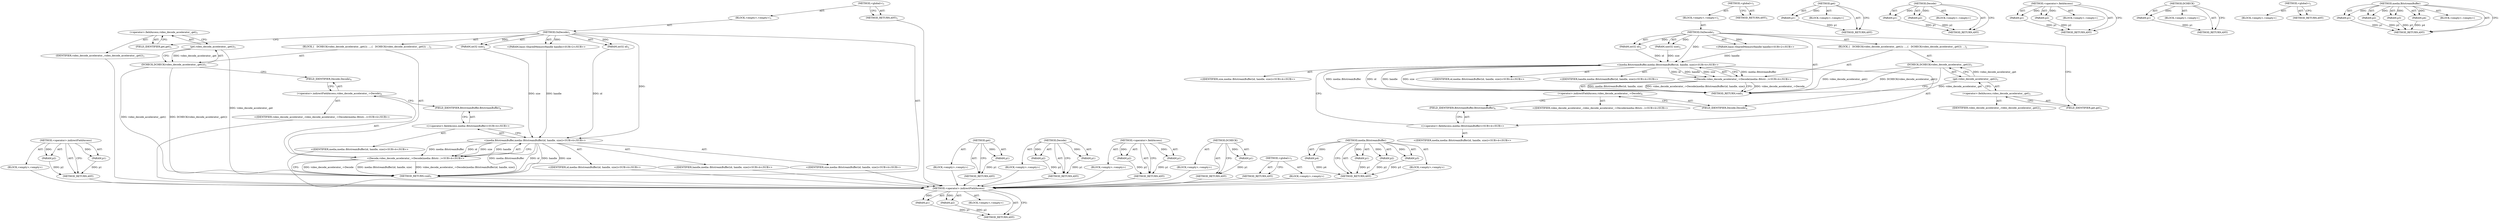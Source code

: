 digraph "media.BitstreamBuffer" {
vulnerable_66 [label=<(METHOD,&lt;operator&gt;.indirectFieldAccess)>];
vulnerable_67 [label=<(PARAM,p1)>];
vulnerable_68 [label=<(PARAM,p2)>];
vulnerable_69 [label=<(BLOCK,&lt;empty&gt;,&lt;empty&gt;)>];
vulnerable_70 [label=<(METHOD_RETURN,ANY)>];
vulnerable_6 [label=<(METHOD,&lt;global&gt;)<SUB>1</SUB>>];
vulnerable_7 [label=<(BLOCK,&lt;empty&gt;,&lt;empty&gt;)<SUB>1</SUB>>];
vulnerable_8 [label=<(METHOD,OnDecode)<SUB>1</SUB>>];
vulnerable_9 [label="<(PARAM,base::SharedMemoryHandle handle)<SUB>2</SUB>>"];
vulnerable_10 [label=<(PARAM,int32 id)<SUB>2</SUB>>];
vulnerable_11 [label=<(PARAM,int32 size)<SUB>2</SUB>>];
vulnerable_12 [label=<(BLOCK,{
   DCHECK(video_decode_accelerator_.get());
 ...,{
   DCHECK(video_decode_accelerator_.get());
 ...)<SUB>2</SUB>>];
vulnerable_13 [label=<(DCHECK,DCHECK(video_decode_accelerator_.get()))<SUB>3</SUB>>];
vulnerable_14 [label=<(get,video_decode_accelerator_.get())<SUB>3</SUB>>];
vulnerable_15 [label=<(&lt;operator&gt;.fieldAccess,video_decode_accelerator_.get)<SUB>3</SUB>>];
vulnerable_16 [label=<(IDENTIFIER,video_decode_accelerator_,video_decode_accelerator_.get())<SUB>3</SUB>>];
vulnerable_17 [label=<(FIELD_IDENTIFIER,get,get)<SUB>3</SUB>>];
vulnerable_18 [label="<(Decode,video_decode_accelerator_-&gt;Decode(media::Bitstr...)<SUB>4</SUB>>"];
vulnerable_19 [label=<(&lt;operator&gt;.indirectFieldAccess,video_decode_accelerator_-&gt;Decode)<SUB>4</SUB>>];
vulnerable_20 [label="<(IDENTIFIER,video_decode_accelerator_,video_decode_accelerator_-&gt;Decode(media::Bitstr...)<SUB>4</SUB>>"];
vulnerable_21 [label=<(FIELD_IDENTIFIER,Decode,Decode)<SUB>4</SUB>>];
vulnerable_22 [label="<(media.BitstreamBuffer,media::BitstreamBuffer(id, handle, size))<SUB>4</SUB>>"];
vulnerable_23 [label="<(&lt;operator&gt;.fieldAccess,media::BitstreamBuffer)<SUB>4</SUB>>"];
vulnerable_24 [label="<(IDENTIFIER,media,media::BitstreamBuffer(id, handle, size))<SUB>4</SUB>>"];
vulnerable_25 [label=<(FIELD_IDENTIFIER,BitstreamBuffer,BitstreamBuffer)<SUB>4</SUB>>];
vulnerable_26 [label="<(IDENTIFIER,id,media::BitstreamBuffer(id, handle, size))<SUB>4</SUB>>"];
vulnerable_27 [label="<(IDENTIFIER,handle,media::BitstreamBuffer(id, handle, size))<SUB>4</SUB>>"];
vulnerable_28 [label="<(IDENTIFIER,size,media::BitstreamBuffer(id, handle, size))<SUB>4</SUB>>"];
vulnerable_29 [label=<(METHOD_RETURN,void)<SUB>1</SUB>>];
vulnerable_31 [label=<(METHOD_RETURN,ANY)<SUB>1</SUB>>];
vulnerable_52 [label=<(METHOD,get)>];
vulnerable_53 [label=<(PARAM,p1)>];
vulnerable_54 [label=<(BLOCK,&lt;empty&gt;,&lt;empty&gt;)>];
vulnerable_55 [label=<(METHOD_RETURN,ANY)>];
vulnerable_61 [label=<(METHOD,Decode)>];
vulnerable_62 [label=<(PARAM,p1)>];
vulnerable_63 [label=<(PARAM,p2)>];
vulnerable_64 [label=<(BLOCK,&lt;empty&gt;,&lt;empty&gt;)>];
vulnerable_65 [label=<(METHOD_RETURN,ANY)>];
vulnerable_56 [label=<(METHOD,&lt;operator&gt;.fieldAccess)>];
vulnerable_57 [label=<(PARAM,p1)>];
vulnerable_58 [label=<(PARAM,p2)>];
vulnerable_59 [label=<(BLOCK,&lt;empty&gt;,&lt;empty&gt;)>];
vulnerable_60 [label=<(METHOD_RETURN,ANY)>];
vulnerable_48 [label=<(METHOD,DCHECK)>];
vulnerable_49 [label=<(PARAM,p1)>];
vulnerable_50 [label=<(BLOCK,&lt;empty&gt;,&lt;empty&gt;)>];
vulnerable_51 [label=<(METHOD_RETURN,ANY)>];
vulnerable_42 [label=<(METHOD,&lt;global&gt;)<SUB>1</SUB>>];
vulnerable_43 [label=<(BLOCK,&lt;empty&gt;,&lt;empty&gt;)>];
vulnerable_44 [label=<(METHOD_RETURN,ANY)>];
vulnerable_71 [label=<(METHOD,media.BitstreamBuffer)>];
vulnerable_72 [label=<(PARAM,p1)>];
vulnerable_73 [label=<(PARAM,p2)>];
vulnerable_74 [label=<(PARAM,p3)>];
vulnerable_75 [label=<(PARAM,p4)>];
vulnerable_76 [label=<(BLOCK,&lt;empty&gt;,&lt;empty&gt;)>];
vulnerable_77 [label=<(METHOD_RETURN,ANY)>];
fixed_68 [label=<(METHOD,&lt;operator&gt;.indirectFieldAccess)>];
fixed_69 [label=<(PARAM,p1)>];
fixed_70 [label=<(PARAM,p2)>];
fixed_71 [label=<(BLOCK,&lt;empty&gt;,&lt;empty&gt;)>];
fixed_72 [label=<(METHOD_RETURN,ANY)>];
fixed_6 [label=<(METHOD,&lt;global&gt;)<SUB>1</SUB>>];
fixed_7 [label=<(BLOCK,&lt;empty&gt;,&lt;empty&gt;)<SUB>1</SUB>>];
fixed_8 [label=<(METHOD,OnDecode)<SUB>1</SUB>>];
fixed_9 [label="<(PARAM,base::SharedMemoryHandle handle)<SUB>2</SUB>>"];
fixed_10 [label=<(PARAM,int32 id)<SUB>2</SUB>>];
fixed_11 [label=<(PARAM,uint32 size)<SUB>2</SUB>>];
fixed_12 [label=<(BLOCK,{
   DCHECK(video_decode_accelerator_.get());
 ...,{
   DCHECK(video_decode_accelerator_.get());
 ...)<SUB>2</SUB>>];
fixed_13 [label=<(DCHECK,DCHECK(video_decode_accelerator_.get()))<SUB>3</SUB>>];
fixed_14 [label=<(get,video_decode_accelerator_.get())<SUB>3</SUB>>];
fixed_15 [label=<(&lt;operator&gt;.fieldAccess,video_decode_accelerator_.get)<SUB>3</SUB>>];
fixed_16 [label=<(IDENTIFIER,video_decode_accelerator_,video_decode_accelerator_.get())<SUB>3</SUB>>];
fixed_17 [label=<(FIELD_IDENTIFIER,get,get)<SUB>3</SUB>>];
fixed_18 [label="<(Decode,video_decode_accelerator_-&gt;Decode(media::Bitstr...)<SUB>4</SUB>>"];
fixed_19 [label=<(&lt;operator&gt;.indirectFieldAccess,video_decode_accelerator_-&gt;Decode)<SUB>4</SUB>>];
fixed_20 [label="<(IDENTIFIER,video_decode_accelerator_,video_decode_accelerator_-&gt;Decode(media::Bitstr...)<SUB>4</SUB>>"];
fixed_21 [label=<(FIELD_IDENTIFIER,Decode,Decode)<SUB>4</SUB>>];
fixed_22 [label="<(media.BitstreamBuffer,media::BitstreamBuffer(id, handle, size))<SUB>4</SUB>>"];
fixed_23 [label="<(&lt;operator&gt;.fieldAccess,media::BitstreamBuffer)<SUB>4</SUB>>"];
fixed_24 [label="<(IDENTIFIER,media,media::BitstreamBuffer(id, handle, size))<SUB>4</SUB>>"];
fixed_25 [label=<(FIELD_IDENTIFIER,BitstreamBuffer,BitstreamBuffer)<SUB>4</SUB>>];
fixed_26 [label="<(IDENTIFIER,id,media::BitstreamBuffer(id, handle, size))<SUB>4</SUB>>"];
fixed_27 [label="<(IDENTIFIER,handle,media::BitstreamBuffer(id, handle, size))<SUB>4</SUB>>"];
fixed_28 [label="<(IDENTIFIER,size,media::BitstreamBuffer(id, handle, size))<SUB>4</SUB>>"];
fixed_29 [label=<(METHOD_RETURN,void)<SUB>1</SUB>>];
fixed_31 [label=<(METHOD_RETURN,ANY)<SUB>1</SUB>>];
fixed_54 [label=<(METHOD,get)>];
fixed_55 [label=<(PARAM,p1)>];
fixed_56 [label=<(BLOCK,&lt;empty&gt;,&lt;empty&gt;)>];
fixed_57 [label=<(METHOD_RETURN,ANY)>];
fixed_63 [label=<(METHOD,Decode)>];
fixed_64 [label=<(PARAM,p1)>];
fixed_65 [label=<(PARAM,p2)>];
fixed_66 [label=<(BLOCK,&lt;empty&gt;,&lt;empty&gt;)>];
fixed_67 [label=<(METHOD_RETURN,ANY)>];
fixed_58 [label=<(METHOD,&lt;operator&gt;.fieldAccess)>];
fixed_59 [label=<(PARAM,p1)>];
fixed_60 [label=<(PARAM,p2)>];
fixed_61 [label=<(BLOCK,&lt;empty&gt;,&lt;empty&gt;)>];
fixed_62 [label=<(METHOD_RETURN,ANY)>];
fixed_50 [label=<(METHOD,DCHECK)>];
fixed_51 [label=<(PARAM,p1)>];
fixed_52 [label=<(BLOCK,&lt;empty&gt;,&lt;empty&gt;)>];
fixed_53 [label=<(METHOD_RETURN,ANY)>];
fixed_44 [label=<(METHOD,&lt;global&gt;)<SUB>1</SUB>>];
fixed_45 [label=<(BLOCK,&lt;empty&gt;,&lt;empty&gt;)>];
fixed_46 [label=<(METHOD_RETURN,ANY)>];
fixed_73 [label=<(METHOD,media.BitstreamBuffer)>];
fixed_74 [label=<(PARAM,p1)>];
fixed_75 [label=<(PARAM,p2)>];
fixed_76 [label=<(PARAM,p3)>];
fixed_77 [label=<(PARAM,p4)>];
fixed_78 [label=<(BLOCK,&lt;empty&gt;,&lt;empty&gt;)>];
fixed_79 [label=<(METHOD_RETURN,ANY)>];
vulnerable_66 -> vulnerable_67  [key=0, label="AST: "];
vulnerable_66 -> vulnerable_67  [key=1, label="DDG: "];
vulnerable_66 -> vulnerable_69  [key=0, label="AST: "];
vulnerable_66 -> vulnerable_68  [key=0, label="AST: "];
vulnerable_66 -> vulnerable_68  [key=1, label="DDG: "];
vulnerable_66 -> vulnerable_70  [key=0, label="AST: "];
vulnerable_66 -> vulnerable_70  [key=1, label="CFG: "];
vulnerable_67 -> vulnerable_70  [key=0, label="DDG: p1"];
vulnerable_68 -> vulnerable_70  [key=0, label="DDG: p2"];
vulnerable_69 -> fixed_68  [key=0];
vulnerable_70 -> fixed_68  [key=0];
vulnerable_6 -> vulnerable_7  [key=0, label="AST: "];
vulnerable_6 -> vulnerable_31  [key=0, label="AST: "];
vulnerable_6 -> vulnerable_31  [key=1, label="CFG: "];
vulnerable_7 -> vulnerable_8  [key=0, label="AST: "];
vulnerable_8 -> vulnerable_9  [key=0, label="AST: "];
vulnerable_8 -> vulnerable_9  [key=1, label="DDG: "];
vulnerable_8 -> vulnerable_10  [key=0, label="AST: "];
vulnerable_8 -> vulnerable_10  [key=1, label="DDG: "];
vulnerable_8 -> vulnerable_11  [key=0, label="AST: "];
vulnerable_8 -> vulnerable_11  [key=1, label="DDG: "];
vulnerable_8 -> vulnerable_12  [key=0, label="AST: "];
vulnerable_8 -> vulnerable_29  [key=0, label="AST: "];
vulnerable_8 -> vulnerable_17  [key=0, label="CFG: "];
vulnerable_8 -> vulnerable_22  [key=0, label="DDG: "];
vulnerable_9 -> vulnerable_22  [key=0, label="DDG: handle"];
vulnerable_10 -> vulnerable_22  [key=0, label="DDG: id"];
vulnerable_11 -> vulnerable_22  [key=0, label="DDG: size"];
vulnerable_12 -> vulnerable_13  [key=0, label="AST: "];
vulnerable_12 -> vulnerable_18  [key=0, label="AST: "];
vulnerable_13 -> vulnerable_14  [key=0, label="AST: "];
vulnerable_13 -> vulnerable_21  [key=0, label="CFG: "];
vulnerable_13 -> vulnerable_29  [key=0, label="DDG: video_decode_accelerator_.get()"];
vulnerable_13 -> vulnerable_29  [key=1, label="DDG: DCHECK(video_decode_accelerator_.get())"];
vulnerable_14 -> vulnerable_15  [key=0, label="AST: "];
vulnerable_14 -> vulnerable_13  [key=0, label="CFG: "];
vulnerable_14 -> vulnerable_13  [key=1, label="DDG: video_decode_accelerator_.get"];
vulnerable_14 -> vulnerable_29  [key=0, label="DDG: video_decode_accelerator_.get"];
vulnerable_15 -> vulnerable_16  [key=0, label="AST: "];
vulnerable_15 -> vulnerable_17  [key=0, label="AST: "];
vulnerable_15 -> vulnerable_14  [key=0, label="CFG: "];
vulnerable_16 -> fixed_68  [key=0];
vulnerable_17 -> vulnerable_15  [key=0, label="CFG: "];
vulnerable_18 -> vulnerable_19  [key=0, label="AST: "];
vulnerable_18 -> vulnerable_22  [key=0, label="AST: "];
vulnerable_18 -> vulnerable_29  [key=0, label="CFG: "];
vulnerable_18 -> vulnerable_29  [key=1, label="DDG: video_decode_accelerator_-&gt;Decode"];
vulnerable_18 -> vulnerable_29  [key=2, label="DDG: media::BitstreamBuffer(id, handle, size)"];
vulnerable_18 -> vulnerable_29  [key=3, label="DDG: video_decode_accelerator_-&gt;Decode(media::BitstreamBuffer(id, handle, size))"];
vulnerable_19 -> vulnerable_20  [key=0, label="AST: "];
vulnerable_19 -> vulnerable_21  [key=0, label="AST: "];
vulnerable_19 -> vulnerable_25  [key=0, label="CFG: "];
vulnerable_20 -> fixed_68  [key=0];
vulnerable_21 -> vulnerable_19  [key=0, label="CFG: "];
vulnerable_22 -> vulnerable_23  [key=0, label="AST: "];
vulnerable_22 -> vulnerable_26  [key=0, label="AST: "];
vulnerable_22 -> vulnerable_27  [key=0, label="AST: "];
vulnerable_22 -> vulnerable_28  [key=0, label="AST: "];
vulnerable_22 -> vulnerable_18  [key=0, label="CFG: "];
vulnerable_22 -> vulnerable_18  [key=1, label="DDG: media::BitstreamBuffer"];
vulnerable_22 -> vulnerable_18  [key=2, label="DDG: id"];
vulnerable_22 -> vulnerable_18  [key=3, label="DDG: handle"];
vulnerable_22 -> vulnerable_18  [key=4, label="DDG: size"];
vulnerable_22 -> vulnerable_29  [key=0, label="DDG: media::BitstreamBuffer"];
vulnerable_22 -> vulnerable_29  [key=1, label="DDG: id"];
vulnerable_22 -> vulnerable_29  [key=2, label="DDG: handle"];
vulnerable_22 -> vulnerable_29  [key=3, label="DDG: size"];
vulnerable_23 -> vulnerable_24  [key=0, label="AST: "];
vulnerable_23 -> vulnerable_25  [key=0, label="AST: "];
vulnerable_23 -> vulnerable_22  [key=0, label="CFG: "];
vulnerable_24 -> fixed_68  [key=0];
vulnerable_25 -> vulnerable_23  [key=0, label="CFG: "];
vulnerable_26 -> fixed_68  [key=0];
vulnerable_27 -> fixed_68  [key=0];
vulnerable_28 -> fixed_68  [key=0];
vulnerable_29 -> fixed_68  [key=0];
vulnerable_31 -> fixed_68  [key=0];
vulnerable_52 -> vulnerable_53  [key=0, label="AST: "];
vulnerable_52 -> vulnerable_53  [key=1, label="DDG: "];
vulnerable_52 -> vulnerable_54  [key=0, label="AST: "];
vulnerable_52 -> vulnerable_55  [key=0, label="AST: "];
vulnerable_52 -> vulnerable_55  [key=1, label="CFG: "];
vulnerable_53 -> vulnerable_55  [key=0, label="DDG: p1"];
vulnerable_54 -> fixed_68  [key=0];
vulnerable_55 -> fixed_68  [key=0];
vulnerable_61 -> vulnerable_62  [key=0, label="AST: "];
vulnerable_61 -> vulnerable_62  [key=1, label="DDG: "];
vulnerable_61 -> vulnerable_64  [key=0, label="AST: "];
vulnerable_61 -> vulnerable_63  [key=0, label="AST: "];
vulnerable_61 -> vulnerable_63  [key=1, label="DDG: "];
vulnerable_61 -> vulnerable_65  [key=0, label="AST: "];
vulnerable_61 -> vulnerable_65  [key=1, label="CFG: "];
vulnerable_62 -> vulnerable_65  [key=0, label="DDG: p1"];
vulnerable_63 -> vulnerable_65  [key=0, label="DDG: p2"];
vulnerable_64 -> fixed_68  [key=0];
vulnerable_65 -> fixed_68  [key=0];
vulnerable_56 -> vulnerable_57  [key=0, label="AST: "];
vulnerable_56 -> vulnerable_57  [key=1, label="DDG: "];
vulnerable_56 -> vulnerable_59  [key=0, label="AST: "];
vulnerable_56 -> vulnerable_58  [key=0, label="AST: "];
vulnerable_56 -> vulnerable_58  [key=1, label="DDG: "];
vulnerable_56 -> vulnerable_60  [key=0, label="AST: "];
vulnerable_56 -> vulnerable_60  [key=1, label="CFG: "];
vulnerable_57 -> vulnerable_60  [key=0, label="DDG: p1"];
vulnerable_58 -> vulnerable_60  [key=0, label="DDG: p2"];
vulnerable_59 -> fixed_68  [key=0];
vulnerable_60 -> fixed_68  [key=0];
vulnerable_48 -> vulnerable_49  [key=0, label="AST: "];
vulnerable_48 -> vulnerable_49  [key=1, label="DDG: "];
vulnerable_48 -> vulnerable_50  [key=0, label="AST: "];
vulnerable_48 -> vulnerable_51  [key=0, label="AST: "];
vulnerable_48 -> vulnerable_51  [key=1, label="CFG: "];
vulnerable_49 -> vulnerable_51  [key=0, label="DDG: p1"];
vulnerable_50 -> fixed_68  [key=0];
vulnerable_51 -> fixed_68  [key=0];
vulnerable_42 -> vulnerable_43  [key=0, label="AST: "];
vulnerable_42 -> vulnerable_44  [key=0, label="AST: "];
vulnerable_42 -> vulnerable_44  [key=1, label="CFG: "];
vulnerable_43 -> fixed_68  [key=0];
vulnerable_44 -> fixed_68  [key=0];
vulnerable_71 -> vulnerable_72  [key=0, label="AST: "];
vulnerable_71 -> vulnerable_72  [key=1, label="DDG: "];
vulnerable_71 -> vulnerable_76  [key=0, label="AST: "];
vulnerable_71 -> vulnerable_73  [key=0, label="AST: "];
vulnerable_71 -> vulnerable_73  [key=1, label="DDG: "];
vulnerable_71 -> vulnerable_77  [key=0, label="AST: "];
vulnerable_71 -> vulnerable_77  [key=1, label="CFG: "];
vulnerable_71 -> vulnerable_74  [key=0, label="AST: "];
vulnerable_71 -> vulnerable_74  [key=1, label="DDG: "];
vulnerable_71 -> vulnerable_75  [key=0, label="AST: "];
vulnerable_71 -> vulnerable_75  [key=1, label="DDG: "];
vulnerable_72 -> vulnerable_77  [key=0, label="DDG: p1"];
vulnerable_73 -> vulnerable_77  [key=0, label="DDG: p2"];
vulnerable_74 -> vulnerable_77  [key=0, label="DDG: p3"];
vulnerable_75 -> vulnerable_77  [key=0, label="DDG: p4"];
vulnerable_76 -> fixed_68  [key=0];
vulnerable_77 -> fixed_68  [key=0];
fixed_68 -> fixed_69  [key=0, label="AST: "];
fixed_68 -> fixed_69  [key=1, label="DDG: "];
fixed_68 -> fixed_71  [key=0, label="AST: "];
fixed_68 -> fixed_70  [key=0, label="AST: "];
fixed_68 -> fixed_70  [key=1, label="DDG: "];
fixed_68 -> fixed_72  [key=0, label="AST: "];
fixed_68 -> fixed_72  [key=1, label="CFG: "];
fixed_69 -> fixed_72  [key=0, label="DDG: p1"];
fixed_70 -> fixed_72  [key=0, label="DDG: p2"];
fixed_6 -> fixed_7  [key=0, label="AST: "];
fixed_6 -> fixed_31  [key=0, label="AST: "];
fixed_6 -> fixed_31  [key=1, label="CFG: "];
fixed_7 -> fixed_8  [key=0, label="AST: "];
fixed_8 -> fixed_9  [key=0, label="AST: "];
fixed_8 -> fixed_9  [key=1, label="DDG: "];
fixed_8 -> fixed_10  [key=0, label="AST: "];
fixed_8 -> fixed_10  [key=1, label="DDG: "];
fixed_8 -> fixed_11  [key=0, label="AST: "];
fixed_8 -> fixed_11  [key=1, label="DDG: "];
fixed_8 -> fixed_12  [key=0, label="AST: "];
fixed_8 -> fixed_29  [key=0, label="AST: "];
fixed_8 -> fixed_17  [key=0, label="CFG: "];
fixed_8 -> fixed_22  [key=0, label="DDG: "];
fixed_9 -> fixed_22  [key=0, label="DDG: handle"];
fixed_10 -> fixed_22  [key=0, label="DDG: id"];
fixed_11 -> fixed_22  [key=0, label="DDG: size"];
fixed_12 -> fixed_13  [key=0, label="AST: "];
fixed_12 -> fixed_18  [key=0, label="AST: "];
fixed_13 -> fixed_14  [key=0, label="AST: "];
fixed_13 -> fixed_21  [key=0, label="CFG: "];
fixed_13 -> fixed_29  [key=0, label="DDG: video_decode_accelerator_.get()"];
fixed_13 -> fixed_29  [key=1, label="DDG: DCHECK(video_decode_accelerator_.get())"];
fixed_14 -> fixed_15  [key=0, label="AST: "];
fixed_14 -> fixed_13  [key=0, label="CFG: "];
fixed_14 -> fixed_13  [key=1, label="DDG: video_decode_accelerator_.get"];
fixed_14 -> fixed_29  [key=0, label="DDG: video_decode_accelerator_.get"];
fixed_15 -> fixed_16  [key=0, label="AST: "];
fixed_15 -> fixed_17  [key=0, label="AST: "];
fixed_15 -> fixed_14  [key=0, label="CFG: "];
fixed_17 -> fixed_15  [key=0, label="CFG: "];
fixed_18 -> fixed_19  [key=0, label="AST: "];
fixed_18 -> fixed_22  [key=0, label="AST: "];
fixed_18 -> fixed_29  [key=0, label="CFG: "];
fixed_18 -> fixed_29  [key=1, label="DDG: video_decode_accelerator_-&gt;Decode"];
fixed_18 -> fixed_29  [key=2, label="DDG: media::BitstreamBuffer(id, handle, size)"];
fixed_18 -> fixed_29  [key=3, label="DDG: video_decode_accelerator_-&gt;Decode(media::BitstreamBuffer(id, handle, size))"];
fixed_19 -> fixed_20  [key=0, label="AST: "];
fixed_19 -> fixed_21  [key=0, label="AST: "];
fixed_19 -> fixed_25  [key=0, label="CFG: "];
fixed_21 -> fixed_19  [key=0, label="CFG: "];
fixed_22 -> fixed_23  [key=0, label="AST: "];
fixed_22 -> fixed_26  [key=0, label="AST: "];
fixed_22 -> fixed_27  [key=0, label="AST: "];
fixed_22 -> fixed_28  [key=0, label="AST: "];
fixed_22 -> fixed_18  [key=0, label="CFG: "];
fixed_22 -> fixed_18  [key=1, label="DDG: media::BitstreamBuffer"];
fixed_22 -> fixed_18  [key=2, label="DDG: id"];
fixed_22 -> fixed_18  [key=3, label="DDG: handle"];
fixed_22 -> fixed_18  [key=4, label="DDG: size"];
fixed_22 -> fixed_29  [key=0, label="DDG: media::BitstreamBuffer"];
fixed_22 -> fixed_29  [key=1, label="DDG: id"];
fixed_22 -> fixed_29  [key=2, label="DDG: handle"];
fixed_22 -> fixed_29  [key=3, label="DDG: size"];
fixed_23 -> fixed_24  [key=0, label="AST: "];
fixed_23 -> fixed_25  [key=0, label="AST: "];
fixed_23 -> fixed_22  [key=0, label="CFG: "];
fixed_25 -> fixed_23  [key=0, label="CFG: "];
fixed_54 -> fixed_55  [key=0, label="AST: "];
fixed_54 -> fixed_55  [key=1, label="DDG: "];
fixed_54 -> fixed_56  [key=0, label="AST: "];
fixed_54 -> fixed_57  [key=0, label="AST: "];
fixed_54 -> fixed_57  [key=1, label="CFG: "];
fixed_55 -> fixed_57  [key=0, label="DDG: p1"];
fixed_63 -> fixed_64  [key=0, label="AST: "];
fixed_63 -> fixed_64  [key=1, label="DDG: "];
fixed_63 -> fixed_66  [key=0, label="AST: "];
fixed_63 -> fixed_65  [key=0, label="AST: "];
fixed_63 -> fixed_65  [key=1, label="DDG: "];
fixed_63 -> fixed_67  [key=0, label="AST: "];
fixed_63 -> fixed_67  [key=1, label="CFG: "];
fixed_64 -> fixed_67  [key=0, label="DDG: p1"];
fixed_65 -> fixed_67  [key=0, label="DDG: p2"];
fixed_58 -> fixed_59  [key=0, label="AST: "];
fixed_58 -> fixed_59  [key=1, label="DDG: "];
fixed_58 -> fixed_61  [key=0, label="AST: "];
fixed_58 -> fixed_60  [key=0, label="AST: "];
fixed_58 -> fixed_60  [key=1, label="DDG: "];
fixed_58 -> fixed_62  [key=0, label="AST: "];
fixed_58 -> fixed_62  [key=1, label="CFG: "];
fixed_59 -> fixed_62  [key=0, label="DDG: p1"];
fixed_60 -> fixed_62  [key=0, label="DDG: p2"];
fixed_50 -> fixed_51  [key=0, label="AST: "];
fixed_50 -> fixed_51  [key=1, label="DDG: "];
fixed_50 -> fixed_52  [key=0, label="AST: "];
fixed_50 -> fixed_53  [key=0, label="AST: "];
fixed_50 -> fixed_53  [key=1, label="CFG: "];
fixed_51 -> fixed_53  [key=0, label="DDG: p1"];
fixed_44 -> fixed_45  [key=0, label="AST: "];
fixed_44 -> fixed_46  [key=0, label="AST: "];
fixed_44 -> fixed_46  [key=1, label="CFG: "];
fixed_73 -> fixed_74  [key=0, label="AST: "];
fixed_73 -> fixed_74  [key=1, label="DDG: "];
fixed_73 -> fixed_78  [key=0, label="AST: "];
fixed_73 -> fixed_75  [key=0, label="AST: "];
fixed_73 -> fixed_75  [key=1, label="DDG: "];
fixed_73 -> fixed_79  [key=0, label="AST: "];
fixed_73 -> fixed_79  [key=1, label="CFG: "];
fixed_73 -> fixed_76  [key=0, label="AST: "];
fixed_73 -> fixed_76  [key=1, label="DDG: "];
fixed_73 -> fixed_77  [key=0, label="AST: "];
fixed_73 -> fixed_77  [key=1, label="DDG: "];
fixed_74 -> fixed_79  [key=0, label="DDG: p1"];
fixed_75 -> fixed_79  [key=0, label="DDG: p2"];
fixed_76 -> fixed_79  [key=0, label="DDG: p3"];
fixed_77 -> fixed_79  [key=0, label="DDG: p4"];
}
